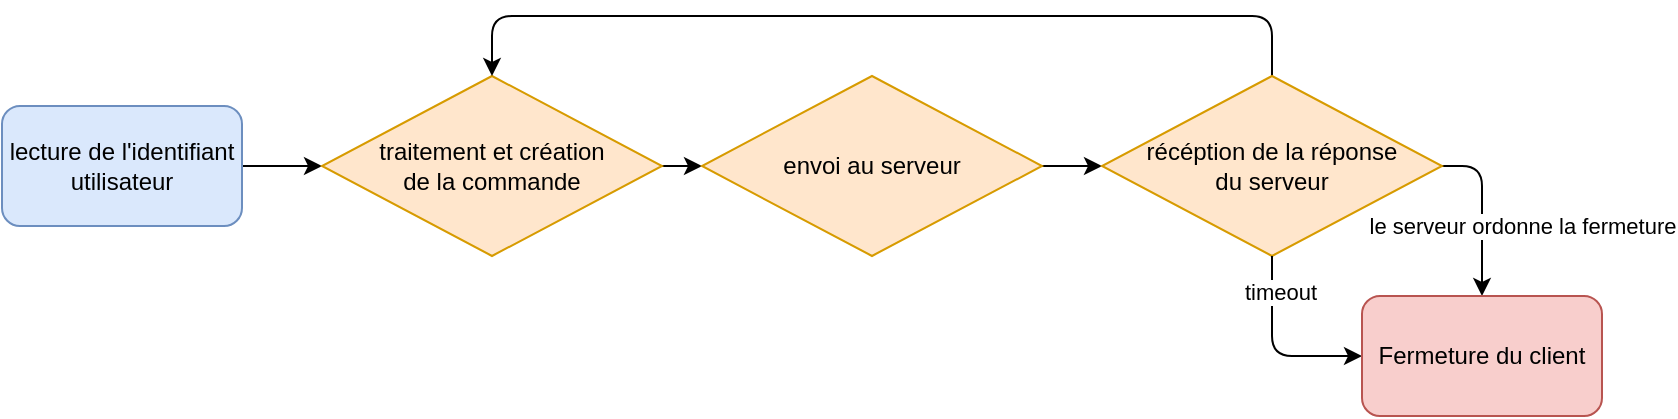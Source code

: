 <mxfile version="20.3.0" type="device" pages="2"><diagram id="MF3-CDDE1eP8nzpHQcfZ" name="client"><mxGraphModel dx="976" dy="689" grid="1" gridSize="10" guides="1" tooltips="1" connect="1" arrows="1" fold="1" page="1" pageScale="1" pageWidth="1654" pageHeight="1169" math="0" shadow="0"><root><mxCell id="0"/><mxCell id="1" parent="0"/><mxCell id="vlmXvxJcSCiIItUWnwW5-8" style="edgeStyle=orthogonalEdgeStyle;rounded=0;orthogonalLoop=1;jettySize=auto;html=1;exitX=1;exitY=0.5;exitDx=0;exitDy=0;entryX=0;entryY=0.5;entryDx=0;entryDy=0;" edge="1" parent="1" source="vlmXvxJcSCiIItUWnwW5-1" target="vlmXvxJcSCiIItUWnwW5-3"><mxGeometry relative="1" as="geometry"/></mxCell><mxCell id="vlmXvxJcSCiIItUWnwW5-1" value="lecture de l'identifiant utilisateur" style="rounded=1;whiteSpace=wrap;html=1;fillColor=#dae8fc;strokeColor=#6c8ebf;" vertex="1" parent="1"><mxGeometry y="55" width="120" height="60" as="geometry"/></mxCell><mxCell id="vlmXvxJcSCiIItUWnwW5-9" style="edgeStyle=orthogonalEdgeStyle;rounded=0;orthogonalLoop=1;jettySize=auto;html=1;exitX=1;exitY=0.5;exitDx=0;exitDy=0;entryX=0;entryY=0.5;entryDx=0;entryDy=0;" edge="1" parent="1" source="vlmXvxJcSCiIItUWnwW5-3" target="vlmXvxJcSCiIItUWnwW5-7"><mxGeometry relative="1" as="geometry"/></mxCell><mxCell id="vlmXvxJcSCiIItUWnwW5-3" value="traitement et création &lt;br&gt;de la commande" style="rhombus;whiteSpace=wrap;html=1;fillColor=#ffe6cc;strokeColor=#d79b00;" vertex="1" parent="1"><mxGeometry x="160" y="40" width="170" height="90" as="geometry"/></mxCell><mxCell id="vlmXvxJcSCiIItUWnwW5-15" style="edgeStyle=orthogonalEdgeStyle;rounded=1;orthogonalLoop=1;jettySize=auto;html=1;exitX=1;exitY=0.5;exitDx=0;exitDy=0;entryX=0;entryY=0.5;entryDx=0;entryDy=0;" edge="1" parent="1" source="vlmXvxJcSCiIItUWnwW5-7" target="vlmXvxJcSCiIItUWnwW5-14"><mxGeometry relative="1" as="geometry"/></mxCell><mxCell id="vlmXvxJcSCiIItUWnwW5-7" value="envoi au serveur" style="rhombus;whiteSpace=wrap;html=1;fillColor=#ffe6cc;strokeColor=#d79b00;" vertex="1" parent="1"><mxGeometry x="350" y="40" width="170" height="90" as="geometry"/></mxCell><mxCell id="vlmXvxJcSCiIItUWnwW5-19" style="edgeStyle=orthogonalEdgeStyle;rounded=1;orthogonalLoop=1;jettySize=auto;html=1;exitX=1;exitY=0.5;exitDx=0;exitDy=0;entryX=0.5;entryY=0;entryDx=0;entryDy=0;" edge="1" parent="1" source="vlmXvxJcSCiIItUWnwW5-14" target="vlmXvxJcSCiIItUWnwW5-18"><mxGeometry relative="1" as="geometry"/></mxCell><mxCell id="vlmXvxJcSCiIItUWnwW5-20" value="le serveur ordonne la fermeture" style="edgeLabel;html=1;align=center;verticalAlign=middle;resizable=0;points=[];" vertex="1" connectable="0" parent="vlmXvxJcSCiIItUWnwW5-19"><mxGeometry x="-0.127" y="1" relative="1" as="geometry"><mxPoint x="19" y="13" as="offset"/></mxGeometry></mxCell><mxCell id="vlmXvxJcSCiIItUWnwW5-21" style="edgeStyle=orthogonalEdgeStyle;rounded=1;orthogonalLoop=1;jettySize=auto;html=1;exitX=0.5;exitY=0;exitDx=0;exitDy=0;entryX=0.5;entryY=0;entryDx=0;entryDy=0;" edge="1" parent="1" source="vlmXvxJcSCiIItUWnwW5-14" target="vlmXvxJcSCiIItUWnwW5-3"><mxGeometry relative="1" as="geometry"><Array as="points"><mxPoint x="635" y="10"/><mxPoint x="245" y="10"/></Array></mxGeometry></mxCell><mxCell id="vlmXvxJcSCiIItUWnwW5-14" value="récéption de la réponse&lt;br&gt;du serveur" style="rhombus;whiteSpace=wrap;html=1;fillColor=#ffe6cc;strokeColor=#d79b00;" vertex="1" parent="1"><mxGeometry x="550" y="40" width="170" height="90" as="geometry"/></mxCell><mxCell id="vlmXvxJcSCiIItUWnwW5-16" style="edgeStyle=orthogonalEdgeStyle;rounded=1;orthogonalLoop=1;jettySize=auto;html=1;exitX=0.5;exitY=1;exitDx=0;exitDy=0;entryX=0;entryY=0.5;entryDx=0;entryDy=0;" edge="1" parent="1" target="vlmXvxJcSCiIItUWnwW5-18" source="vlmXvxJcSCiIItUWnwW5-14"><mxGeometry relative="1" as="geometry"><mxPoint x="620" y="140" as="sourcePoint"/></mxGeometry></mxCell><mxCell id="vlmXvxJcSCiIItUWnwW5-17" value="timeout" style="edgeLabel;html=1;align=center;verticalAlign=middle;resizable=0;points=[];" vertex="1" connectable="0" parent="vlmXvxJcSCiIItUWnwW5-16"><mxGeometry x="-0.627" y="4" relative="1" as="geometry"><mxPoint as="offset"/></mxGeometry></mxCell><mxCell id="vlmXvxJcSCiIItUWnwW5-18" value="Fermeture du client" style="rounded=1;whiteSpace=wrap;html=1;fillColor=#f8cecc;strokeColor=#b85450;" vertex="1" parent="1"><mxGeometry x="680" y="150" width="120" height="60" as="geometry"/></mxCell></root></mxGraphModel></diagram><diagram id="QoNGU4vNCtT290u_PiAn" name="serveur"><mxGraphModel dx="976" dy="689" grid="1" gridSize="10" guides="1" tooltips="1" connect="1" arrows="1" fold="1" page="1" pageScale="1" pageWidth="1654" pageHeight="1169" math="0" shadow="0"><root><mxCell id="0"/><mxCell id="1" parent="0"/><mxCell id="JHpvc5C3IHLYaRWSsMSU-2" style="edgeStyle=orthogonalEdgeStyle;rounded=1;orthogonalLoop=1;jettySize=auto;html=1;exitX=0.5;exitY=1;exitDx=0;exitDy=0;entryX=0.5;entryY=0;entryDx=0;entryDy=0;" edge="1" parent="1" source="w1tVjIszZEuecMLc8cpS-1" target="JHpvc5C3IHLYaRWSsMSU-1"><mxGeometry relative="1" as="geometry"/></mxCell><mxCell id="w1tVjIszZEuecMLc8cpS-1" value="écoute les nouvelles connexions" style="rounded=1;whiteSpace=wrap;html=1;fillColor=#dae8fc;strokeColor=#6c8ebf;" vertex="1" parent="1"><mxGeometry x="250" y="40" width="120" height="60" as="geometry"/></mxCell><mxCell id="kjxTTbGXQ3cbRI6tUZlZ-2" style="edgeStyle=orthogonalEdgeStyle;rounded=1;orthogonalLoop=1;jettySize=auto;html=1;exitX=0.5;exitY=1;exitDx=0;exitDy=0;entryX=0.5;entryY=0;entryDx=0;entryDy=0;" edge="1" parent="1" source="JHpvc5C3IHLYaRWSsMSU-1" target="kjxTTbGXQ3cbRI6tUZlZ-11"><mxGeometry relative="1" as="geometry"/></mxCell><mxCell id="kjxTTbGXQ3cbRI6tUZlZ-16" style="edgeStyle=orthogonalEdgeStyle;rounded=1;orthogonalLoop=1;jettySize=auto;html=1;exitX=0;exitY=0.5;exitDx=0;exitDy=0;entryX=0.25;entryY=0;entryDx=0;entryDy=0;" edge="1" parent="1" source="kjxTTbGXQ3cbRI6tUZlZ-11" target="kjxTTbGXQ3cbRI6tUZlZ-13"><mxGeometry relative="1" as="geometry"/></mxCell><mxCell id="kjxTTbGXQ3cbRI6tUZlZ-17" value="timeout" style="edgeLabel;html=1;align=center;verticalAlign=middle;resizable=0;points=[];" vertex="1" connectable="0" parent="kjxTTbGXQ3cbRI6tUZlZ-16"><mxGeometry x="-0.003" y="1" relative="1" as="geometry"><mxPoint x="-3" y="21" as="offset"/></mxGeometry></mxCell><mxCell id="JHpvc5C3IHLYaRWSsMSU-1" value="lancement d'un thread &lt;br&gt;pour chaque connexion" style="rhombus;whiteSpace=wrap;html=1;fillColor=#ffe6cc;strokeColor=#d79b00;" vertex="1" parent="1"><mxGeometry x="215" y="120" width="190" height="80" as="geometry"/></mxCell><mxCell id="JHpvc5C3IHLYaRWSsMSU-3" style="edgeStyle=orthogonalEdgeStyle;rounded=1;orthogonalLoop=1;jettySize=auto;html=1;exitX=1;exitY=0.5;exitDx=0;exitDy=0;entryX=0.5;entryY=0;entryDx=0;entryDy=0;" edge="1" parent="1" source="JHpvc5C3IHLYaRWSsMSU-1" target="w1tVjIszZEuecMLc8cpS-1"><mxGeometry relative="1" as="geometry"><Array as="points"><mxPoint x="430" y="160"/><mxPoint x="430" y="10"/><mxPoint x="310" y="10"/></Array></mxGeometry></mxCell><mxCell id="kjxTTbGXQ3cbRI6tUZlZ-6" style="edgeStyle=orthogonalEdgeStyle;rounded=1;orthogonalLoop=1;jettySize=auto;html=1;exitX=1;exitY=0.5;exitDx=0;exitDy=0;entryX=0.5;entryY=0;entryDx=0;entryDy=0;" edge="1" parent="1" source="kjxTTbGXQ3cbRI6tUZlZ-3" target="kjxTTbGXQ3cbRI6tUZlZ-5"><mxGeometry relative="1" as="geometry"/></mxCell><mxCell id="kjxTTbGXQ3cbRI6tUZlZ-7" value="appel à la base&lt;br&gt;de données" style="edgeLabel;html=1;align=center;verticalAlign=middle;resizable=0;points=[];" vertex="1" connectable="0" parent="kjxTTbGXQ3cbRI6tUZlZ-6"><mxGeometry x="-0.348" relative="1" as="geometry"><mxPoint x="1" as="offset"/></mxGeometry></mxCell><mxCell id="kjxTTbGXQ3cbRI6tUZlZ-10" style="edgeStyle=orthogonalEdgeStyle;rounded=1;orthogonalLoop=1;jettySize=auto;html=1;exitX=0.5;exitY=1;exitDx=0;exitDy=0;entryX=0.5;entryY=0;entryDx=0;entryDy=0;" edge="1" parent="1" source="kjxTTbGXQ3cbRI6tUZlZ-3" target="kjxTTbGXQ3cbRI6tUZlZ-9"><mxGeometry relative="1" as="geometry"/></mxCell><mxCell id="kjxTTbGXQ3cbRI6tUZlZ-14" style="edgeStyle=orthogonalEdgeStyle;rounded=1;orthogonalLoop=1;jettySize=auto;html=1;exitX=0;exitY=0.5;exitDx=0;exitDy=0;entryX=0.75;entryY=0;entryDx=0;entryDy=0;" edge="1" parent="1" source="kjxTTbGXQ3cbRI6tUZlZ-3" target="kjxTTbGXQ3cbRI6tUZlZ-13"><mxGeometry relative="1" as="geometry"/></mxCell><mxCell id="kjxTTbGXQ3cbRI6tUZlZ-15" value="données incorrectes /&lt;br&gt;commande client&lt;br&gt;de fin de connexion" style="edgeLabel;html=1;align=center;verticalAlign=middle;resizable=0;points=[];" vertex="1" connectable="0" parent="kjxTTbGXQ3cbRI6tUZlZ-14"><mxGeometry x="-0.036" y="1" relative="1" as="geometry"><mxPoint x="2" y="32" as="offset"/></mxGeometry></mxCell><mxCell id="kjxTTbGXQ3cbRI6tUZlZ-3" value="traitement" style="rhombus;whiteSpace=wrap;html=1;fillColor=#ffe6cc;strokeColor=#d79b00;" vertex="1" parent="1"><mxGeometry x="215" y="320" width="190" height="80" as="geometry"/></mxCell><mxCell id="kjxTTbGXQ3cbRI6tUZlZ-5" value="Base de données" style="ellipse;whiteSpace=wrap;html=1;fillColor=#d5e8d4;strokeColor=#82b366;" vertex="1" parent="1"><mxGeometry x="440" y="390" width="120" height="60" as="geometry"/></mxCell><mxCell id="kjxTTbGXQ3cbRI6tUZlZ-18" style="edgeStyle=orthogonalEdgeStyle;rounded=1;orthogonalLoop=1;jettySize=auto;html=1;exitX=0.5;exitY=1;exitDx=0;exitDy=0;entryX=1;entryY=0.5;entryDx=0;entryDy=0;" edge="1" parent="1" source="kjxTTbGXQ3cbRI6tUZlZ-9" target="kjxTTbGXQ3cbRI6tUZlZ-11"><mxGeometry relative="1" as="geometry"><Array as="points"><mxPoint x="310" y="520"/><mxPoint x="600" y="520"/><mxPoint x="600" y="260"/></Array></mxGeometry></mxCell><mxCell id="kjxTTbGXQ3cbRI6tUZlZ-9" value="renvoie des informations" style="rhombus;whiteSpace=wrap;html=1;fillColor=#ffe6cc;strokeColor=#d79b00;" vertex="1" parent="1"><mxGeometry x="215" y="420" width="190" height="80" as="geometry"/></mxCell><mxCell id="kjxTTbGXQ3cbRI6tUZlZ-12" style="edgeStyle=orthogonalEdgeStyle;rounded=1;orthogonalLoop=1;jettySize=auto;html=1;exitX=0.5;exitY=1;exitDx=0;exitDy=0;" edge="1" parent="1" source="kjxTTbGXQ3cbRI6tUZlZ-11"><mxGeometry relative="1" as="geometry"><mxPoint x="310" y="320" as="targetPoint"/></mxGeometry></mxCell><mxCell id="kjxTTbGXQ3cbRI6tUZlZ-11" value="récéption des informations" style="rhombus;whiteSpace=wrap;html=1;fillColor=#ffe6cc;strokeColor=#d79b00;" vertex="1" parent="1"><mxGeometry x="215" y="220" width="190" height="80" as="geometry"/></mxCell><mxCell id="kjxTTbGXQ3cbRI6tUZlZ-13" value="envoi de la commande de fin échange et fermeture de la connexion" style="rounded=1;whiteSpace=wrap;html=1;fillColor=#f8cecc;strokeColor=#b85450;" vertex="1" parent="1"><mxGeometry x="50" y="450" width="130" height="60" as="geometry"/></mxCell></root></mxGraphModel></diagram></mxfile>